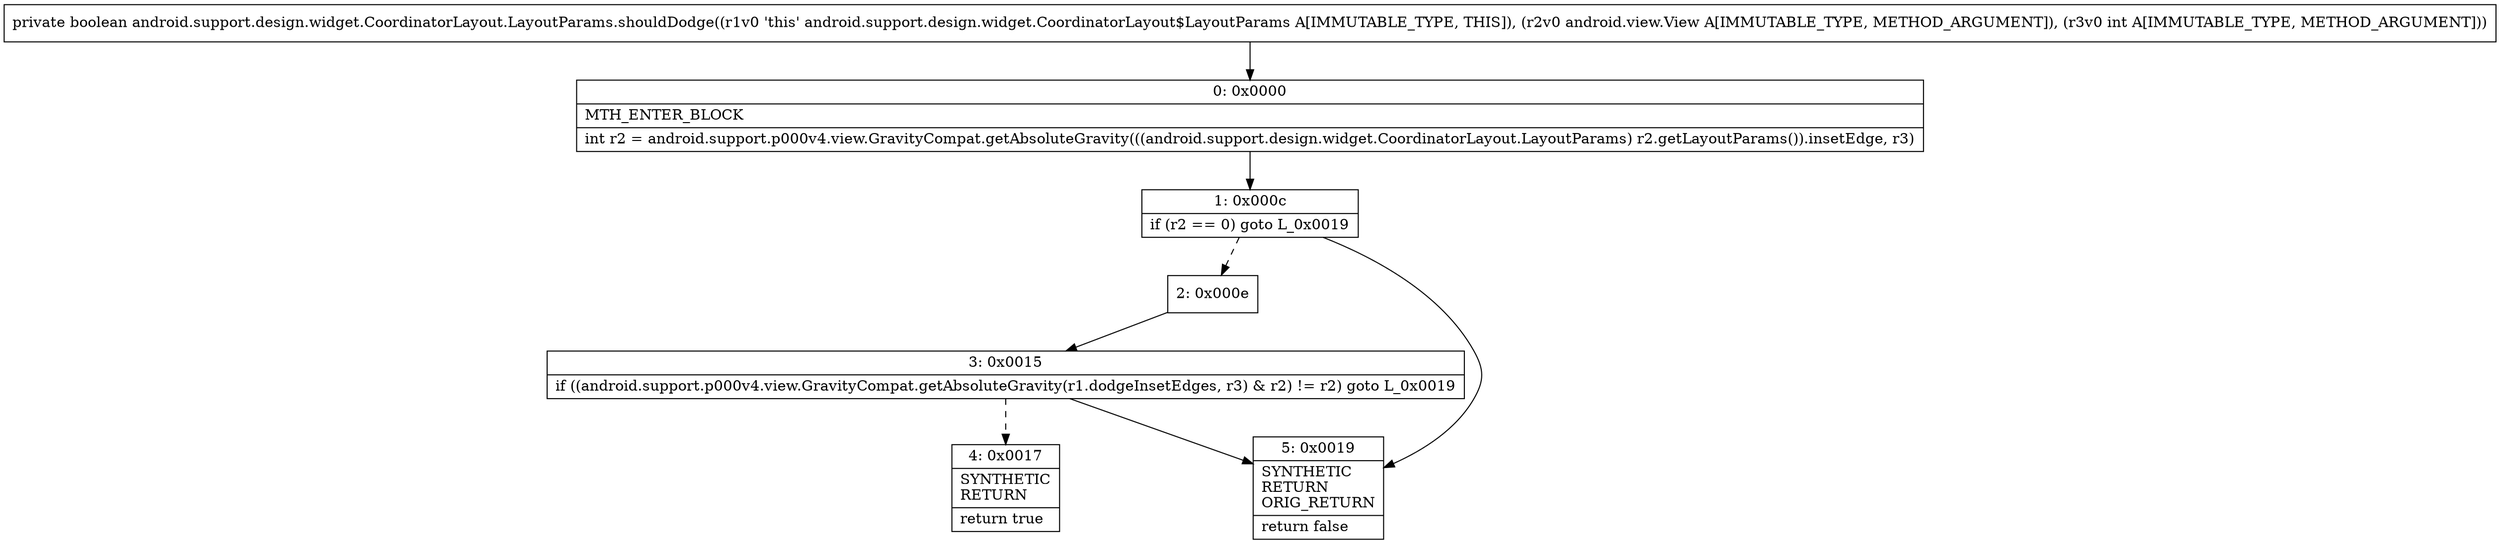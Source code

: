 digraph "CFG forandroid.support.design.widget.CoordinatorLayout.LayoutParams.shouldDodge(Landroid\/view\/View;I)Z" {
Node_0 [shape=record,label="{0\:\ 0x0000|MTH_ENTER_BLOCK\l|int r2 = android.support.p000v4.view.GravityCompat.getAbsoluteGravity(((android.support.design.widget.CoordinatorLayout.LayoutParams) r2.getLayoutParams()).insetEdge, r3)\l}"];
Node_1 [shape=record,label="{1\:\ 0x000c|if (r2 == 0) goto L_0x0019\l}"];
Node_2 [shape=record,label="{2\:\ 0x000e}"];
Node_3 [shape=record,label="{3\:\ 0x0015|if ((android.support.p000v4.view.GravityCompat.getAbsoluteGravity(r1.dodgeInsetEdges, r3) & r2) != r2) goto L_0x0019\l}"];
Node_4 [shape=record,label="{4\:\ 0x0017|SYNTHETIC\lRETURN\l|return true\l}"];
Node_5 [shape=record,label="{5\:\ 0x0019|SYNTHETIC\lRETURN\lORIG_RETURN\l|return false\l}"];
MethodNode[shape=record,label="{private boolean android.support.design.widget.CoordinatorLayout.LayoutParams.shouldDodge((r1v0 'this' android.support.design.widget.CoordinatorLayout$LayoutParams A[IMMUTABLE_TYPE, THIS]), (r2v0 android.view.View A[IMMUTABLE_TYPE, METHOD_ARGUMENT]), (r3v0 int A[IMMUTABLE_TYPE, METHOD_ARGUMENT])) }"];
MethodNode -> Node_0;
Node_0 -> Node_1;
Node_1 -> Node_2[style=dashed];
Node_1 -> Node_5;
Node_2 -> Node_3;
Node_3 -> Node_4[style=dashed];
Node_3 -> Node_5;
}

